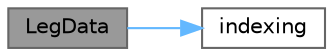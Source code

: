digraph "LegData"
{
 // INTERACTIVE_SVG=YES
 // LATEX_PDF_SIZE
  bgcolor="transparent";
  edge [fontname=Helvetica,fontsize=10,labelfontname=Helvetica,labelfontsize=10];
  node [fontname=Helvetica,fontsize=10,shape=box,height=0.2,width=0.4];
  rankdir="LR";
  Node1 [label="LegData",height=0.2,width=0.4,color="gray40", fillcolor="grey60", style="filled", fontcolor="black",tooltip="Constructor with concrete leg data."];
  Node1 -> Node2 [color="steelblue1",style="solid"];
  Node2 [label="indexing",height=0.2,width=0.4,color="grey40", fillcolor="white", style="filled",URL="$classore_1_1data_1_1_leg_data.html#a53937eea70871e9342cdc8d91865375b",tooltip=" "];
}
